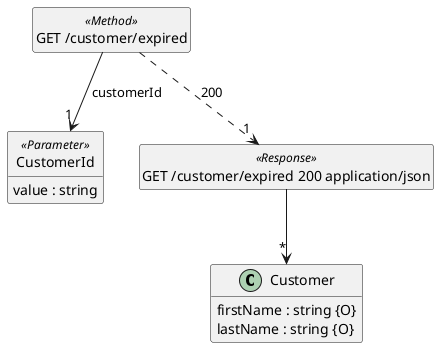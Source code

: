 @startuml
hide <<Method>> circle
hide <<Response>> circle
hide <<Parameter>> circle
hide empty methods
hide empty fields
set namespaceSeparator none

class "Customer" {
  firstName : string {O}
  lastName : string {O}
}

class "CustomerId" <<Parameter>> {
  value : string
}

class "GET /customer/expired" <<Method>> {
}

class "GET /customer/expired 200 application/json" <<Response>> {
}

"GET /customer/expired" --> "1" "CustomerId"  :  "customerId"

"GET /customer/expired 200 application/json" --> "*" "Customer"

"GET /customer/expired" ..> "1" "GET /customer/expired 200 application/json"  :  "200"

@enduml